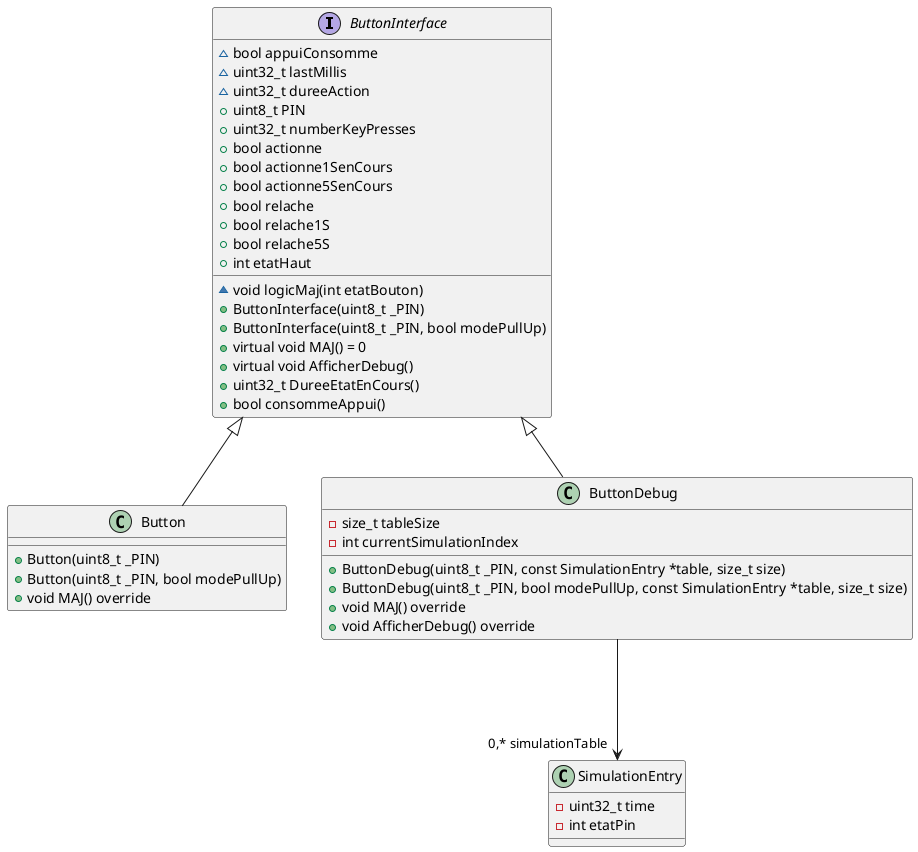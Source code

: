@startuml class
ButtonInterface <|-- Button
ButtonInterface <|-- ButtonDebug
ButtonDebug ---> "0,* simulationTable" SimulationEntry
interface ButtonInterface{
    ~bool appuiConsomme
    ~uint32_t lastMillis
    ~uint32_t dureeAction
    ~void logicMaj(int etatBouton)
    +uint8_t PIN
    +uint32_t numberKeyPresses
    +bool actionne
    +bool actionne1SenCours
    +bool actionne5SenCours
    +bool relache
    +bool relache1S
    +bool relache5S
    +int etatHaut 
    +ButtonInterface(uint8_t _PIN)
    +ButtonInterface(uint8_t _PIN, bool modePullUp)
    +virtual void MAJ() = 0
    +virtual void AfficherDebug()
    +uint32_t DureeEtatEnCours()
    +bool consommeAppui()
}

class Button{

    +Button(uint8_t _PIN)
    +Button(uint8_t _PIN, bool modePullUp)
    +void MAJ() override

}

class ButtonDebug{

    -size_t tableSize
    -int currentSimulationIndex 
    +ButtonDebug(uint8_t _PIN, const SimulationEntry *table, size_t size)
    +ButtonDebug(uint8_t _PIN, bool modePullUp, const SimulationEntry *table, size_t size)
    +void MAJ() override
    +void AfficherDebug() override

}
class SimulationEntry{
    -uint32_t time
    -int etatPin
}

@enduml